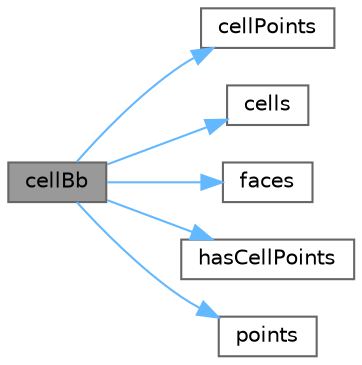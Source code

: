 digraph "cellBb"
{
 // LATEX_PDF_SIZE
  bgcolor="transparent";
  edge [fontname=Helvetica,fontsize=10,labelfontname=Helvetica,labelfontsize=10];
  node [fontname=Helvetica,fontsize=10,shape=box,height=0.2,width=0.4];
  rankdir="LR";
  Node1 [id="Node000001",label="cellBb",height=0.2,width=0.4,color="gray40", fillcolor="grey60", style="filled", fontcolor="black",tooltip=" "];
  Node1 -> Node2 [id="edge1_Node000001_Node000002",color="steelblue1",style="solid",tooltip=" "];
  Node2 [id="Node000002",label="cellPoints",height=0.2,width=0.4,color="grey40", fillcolor="white", style="filled",URL="$classFoam_1_1primitiveMesh.html#aa5b91fb2565748db19aecddd8e7d8dcd",tooltip=" "];
  Node1 -> Node3 [id="edge2_Node000001_Node000003",color="steelblue1",style="solid",tooltip=" "];
  Node3 [id="Node000003",label="cells",height=0.2,width=0.4,color="grey40", fillcolor="white", style="filled",URL="$classFoam_1_1primitiveMesh.html#af19bf800d725a623c7b1d0101d65e7d3",tooltip=" "];
  Node1 -> Node4 [id="edge3_Node000001_Node000004",color="steelblue1",style="solid",tooltip=" "];
  Node4 [id="Node000004",label="faces",height=0.2,width=0.4,color="grey40", fillcolor="white", style="filled",URL="$classFoam_1_1primitiveMesh.html#a44c5bf05968184d2e42a595203dc8e69",tooltip=" "];
  Node1 -> Node5 [id="edge4_Node000001_Node000005",color="steelblue1",style="solid",tooltip=" "];
  Node5 [id="Node000005",label="hasCellPoints",height=0.2,width=0.4,color="grey40", fillcolor="white", style="filled",URL="$classFoam_1_1primitiveMesh.html#ad925b880bbc05c05a2308fd60feb6ebe",tooltip=" "];
  Node1 -> Node6 [id="edge5_Node000001_Node000006",color="steelblue1",style="solid",tooltip=" "];
  Node6 [id="Node000006",label="points",height=0.2,width=0.4,color="grey40", fillcolor="white", style="filled",URL="$classFoam_1_1primitiveMesh.html#aebbee88d7fc89e4bda39998b076ce6d7",tooltip=" "];
}
